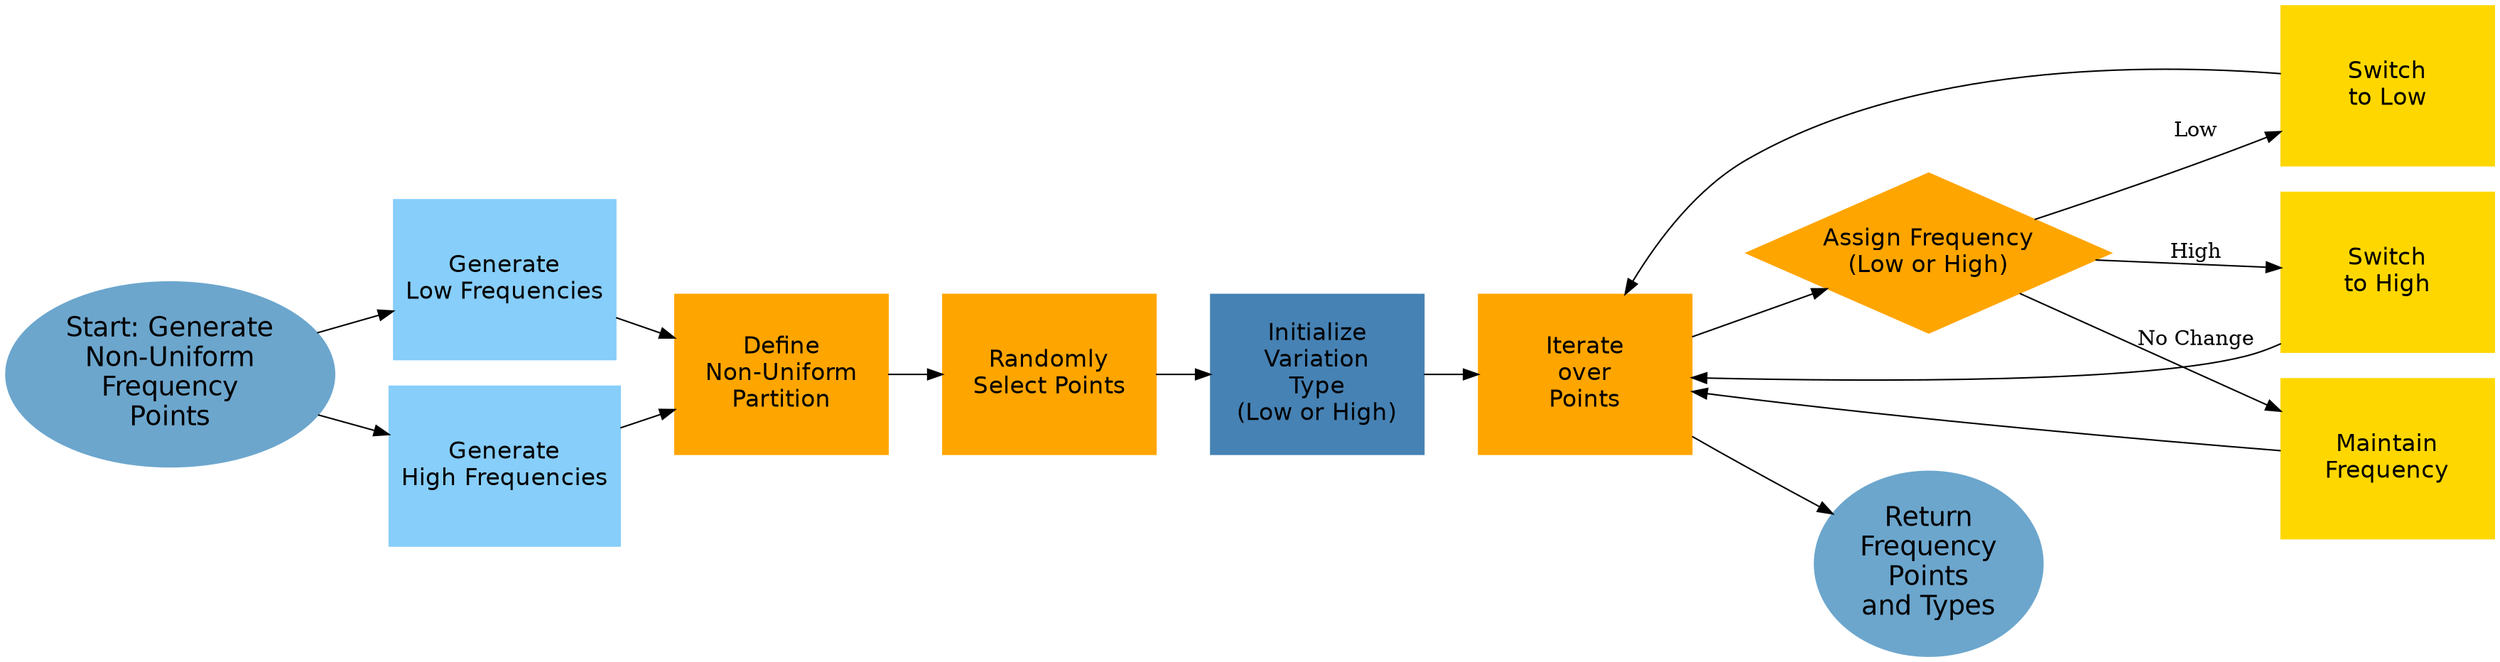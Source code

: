 digraph non_uniform_frequency_points {
    rankdir=LR; // Layout horizontal de izquierda a derecha para hacerlo más compacto
    node [shape=box, style=filled, fontname="Helvetica", fontsize=16, width=2.0, height=1.5]; // Estilo de nodo estándar

    // Start node
    Start [label="Start: Generate\nNon-Uniform\nFrequency\nPoints", shape=ellipse, style=filled, color="#6CA6CD", fontname="Helvetica", fontsize=18];

    // Step 1: Generate frequency ranges
    A1 [label="Generate\nLow Frequencies", style=filled, color="#87CEFA"];
    A2 [label="Generate\nHigh Frequencies", style=filled, color="#87CEFA"];
    
    // Step 2: Define non-uniform partition
    B1 [label="Define\nNon-Uniform\nPartition", style=filled, color="#FFA500"];
    B2 [label="Randomly\nSelect Points", style=filled, color="#FFA500"];

    // Step 3: Initialize variation type
    C1 [label="Initialize\nVariation\nType\n(Low or High)", style=filled, color="#4682B4"];

    // Step 4: Iterate and assign frequencies
    D1 [label="Iterate\nover\nPoints", style=filled, color="#FFA500"];
    D2 [label="Assign Frequency\n(Low or High)", shape=diamond, style=filled, color="#FFA500"];
    D3 [label="Switch\nto Low", style=filled, color="#FFD700"];
    D4 [label="Switch\nto High", style=filled, color="#FFD700"];
    D5 [label="Maintain\nFrequency", style=filled, color="#FFD700"];
    
    // End node
    End [label="Return\nFrequency\nPoints\nand Types", shape=ellipse, style=filled, color="#6CA6CD", fontname="Helvetica", fontsize=18];

    // Connections
    Start -> A1;
    Start -> A2;
    A1 -> B1;
    A2 -> B1;
    B1 -> B2;
    B2 -> C1;
    C1 -> D1;
    D1 -> D2;
    D2 -> D3 [label="Low"];
    D2 -> D4 [label="High"];
    D2 -> D5 [label="No Change"];
    D3 -> D1;
    D4 -> D1;
    D5 -> D1;
    D1 -> End;
}

